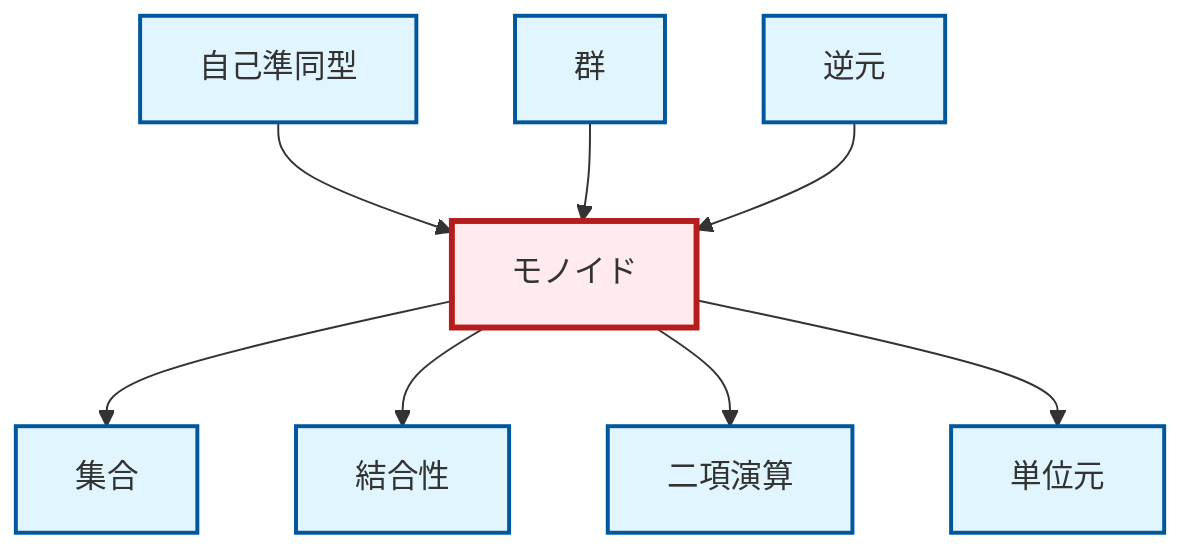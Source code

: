 graph TD
    classDef definition fill:#e1f5fe,stroke:#01579b,stroke-width:2px
    classDef theorem fill:#f3e5f5,stroke:#4a148c,stroke-width:2px
    classDef axiom fill:#fff3e0,stroke:#e65100,stroke-width:2px
    classDef example fill:#e8f5e9,stroke:#1b5e20,stroke-width:2px
    classDef current fill:#ffebee,stroke:#b71c1c,stroke-width:3px
    def-set["集合"]:::definition
    def-identity-element["単位元"]:::definition
    def-inverse-element["逆元"]:::definition
    def-endomorphism["自己準同型"]:::definition
    def-associativity["結合性"]:::definition
    def-monoid["モノイド"]:::definition
    def-group["群"]:::definition
    def-binary-operation["二項演算"]:::definition
    def-monoid --> def-set
    def-endomorphism --> def-monoid
    def-group --> def-monoid
    def-monoid --> def-associativity
    def-monoid --> def-binary-operation
    def-inverse-element --> def-monoid
    def-monoid --> def-identity-element
    class def-monoid current